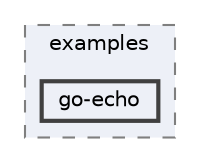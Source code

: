 digraph "flatbuffers/examples/go-echo"
{
 // LATEX_PDF_SIZE
  bgcolor="transparent";
  edge [fontname=Helvetica,fontsize=10,labelfontname=Helvetica,labelfontsize=10];
  node [fontname=Helvetica,fontsize=10,shape=box,height=0.2,width=0.4];
  compound=true
  subgraph clusterdir_49bdd27a0e0ff18da5b4aa87904a6470 {
    graph [ bgcolor="#edf0f7", pencolor="grey50", label="examples", fontname=Helvetica,fontsize=10 style="filled,dashed", URL="dir_49bdd27a0e0ff18da5b4aa87904a6470.html",tooltip=""]
  dir_e98212be6fd9af97a55f01136fb79622 [label="go-echo", fillcolor="#edf0f7", color="grey25", style="filled,bold", URL="dir_e98212be6fd9af97a55f01136fb79622.html",tooltip=""];
  }
}
